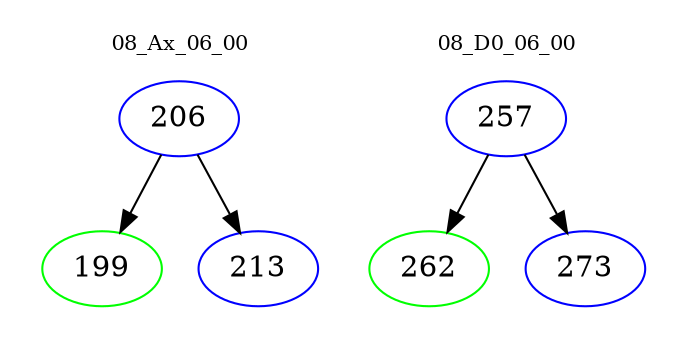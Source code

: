 digraph{
subgraph cluster_0 {
color = white
label = "08_Ax_06_00";
fontsize=10;
T0_206 [label="206", color="blue"]
T0_206 -> T0_199 [color="black"]
T0_199 [label="199", color="green"]
T0_206 -> T0_213 [color="black"]
T0_213 [label="213", color="blue"]
}
subgraph cluster_1 {
color = white
label = "08_D0_06_00";
fontsize=10;
T1_257 [label="257", color="blue"]
T1_257 -> T1_262 [color="black"]
T1_262 [label="262", color="green"]
T1_257 -> T1_273 [color="black"]
T1_273 [label="273", color="blue"]
}
}
